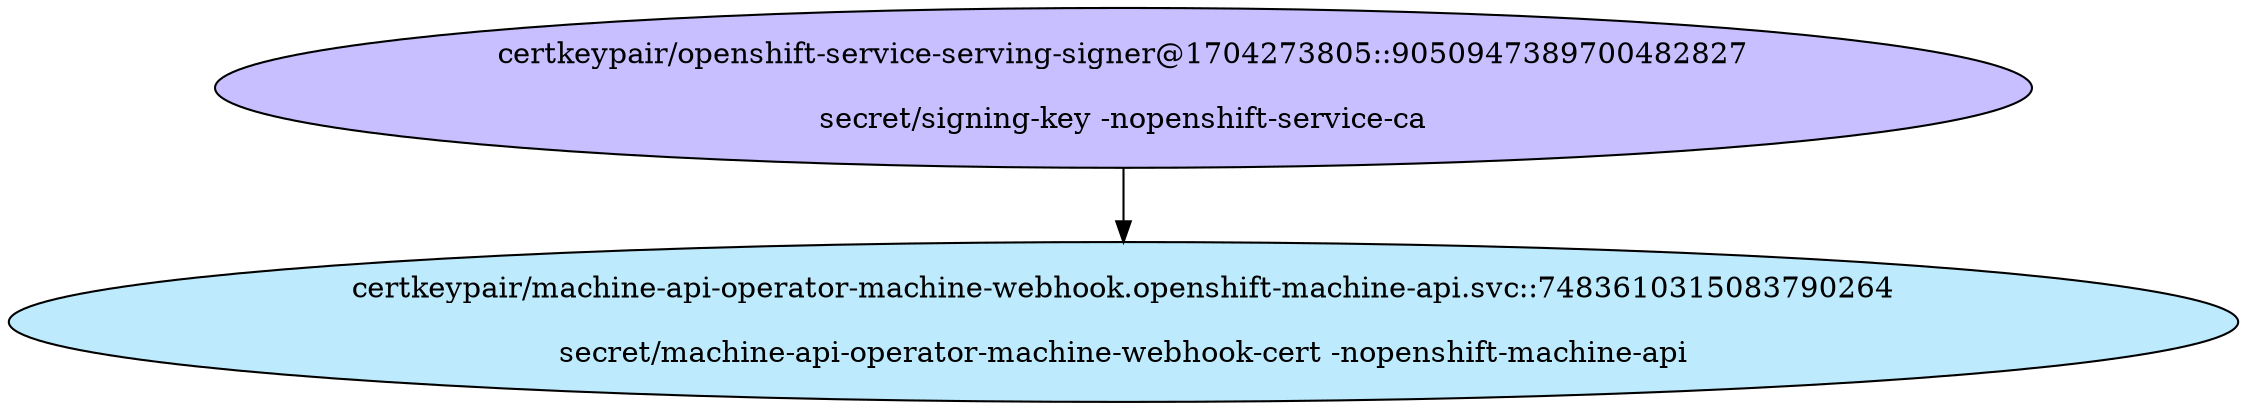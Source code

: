 digraph "Local Certificate" {
  // Node definitions.
  1 [
    label="certkeypair/openshift-service-serving-signer@1704273805::9050947389700482827\n\nsecret/signing-key -nopenshift-service-ca\n"
    style=filled
    fillcolor="#c7bfff"
  ];
  63 [
    label="certkeypair/machine-api-operator-machine-webhook.openshift-machine-api.svc::7483610315083790264\n\nsecret/machine-api-operator-machine-webhook-cert -nopenshift-machine-api\n"
    style=filled
    fillcolor="#bdebfd"
  ];

  // Edge definitions.
  1 -> 63;
}